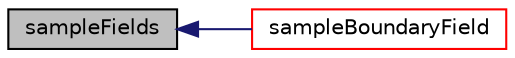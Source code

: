 digraph "sampleFields"
{
  bgcolor="transparent";
  edge [fontname="Helvetica",fontsize="10",labelfontname="Helvetica",labelfontsize="10"];
  node [fontname="Helvetica",fontsize="10",shape=record];
  rankdir="LR";
  Node1060 [label="sampleFields",height=0.2,width=0.4,color="black", fillcolor="grey75", style="filled", fontcolor="black"];
  Node1060 -> Node1061 [dir="back",color="midnightblue",fontsize="10",style="solid",fontname="Helvetica"];
  Node1061 [label="sampleBoundaryField",height=0.2,width=0.4,color="red",URL="$a24233.html#a8625cf014a2e9cf3f9d2a18fc9257b4f",tooltip="Override boundary fields with sampled values. "];
}
